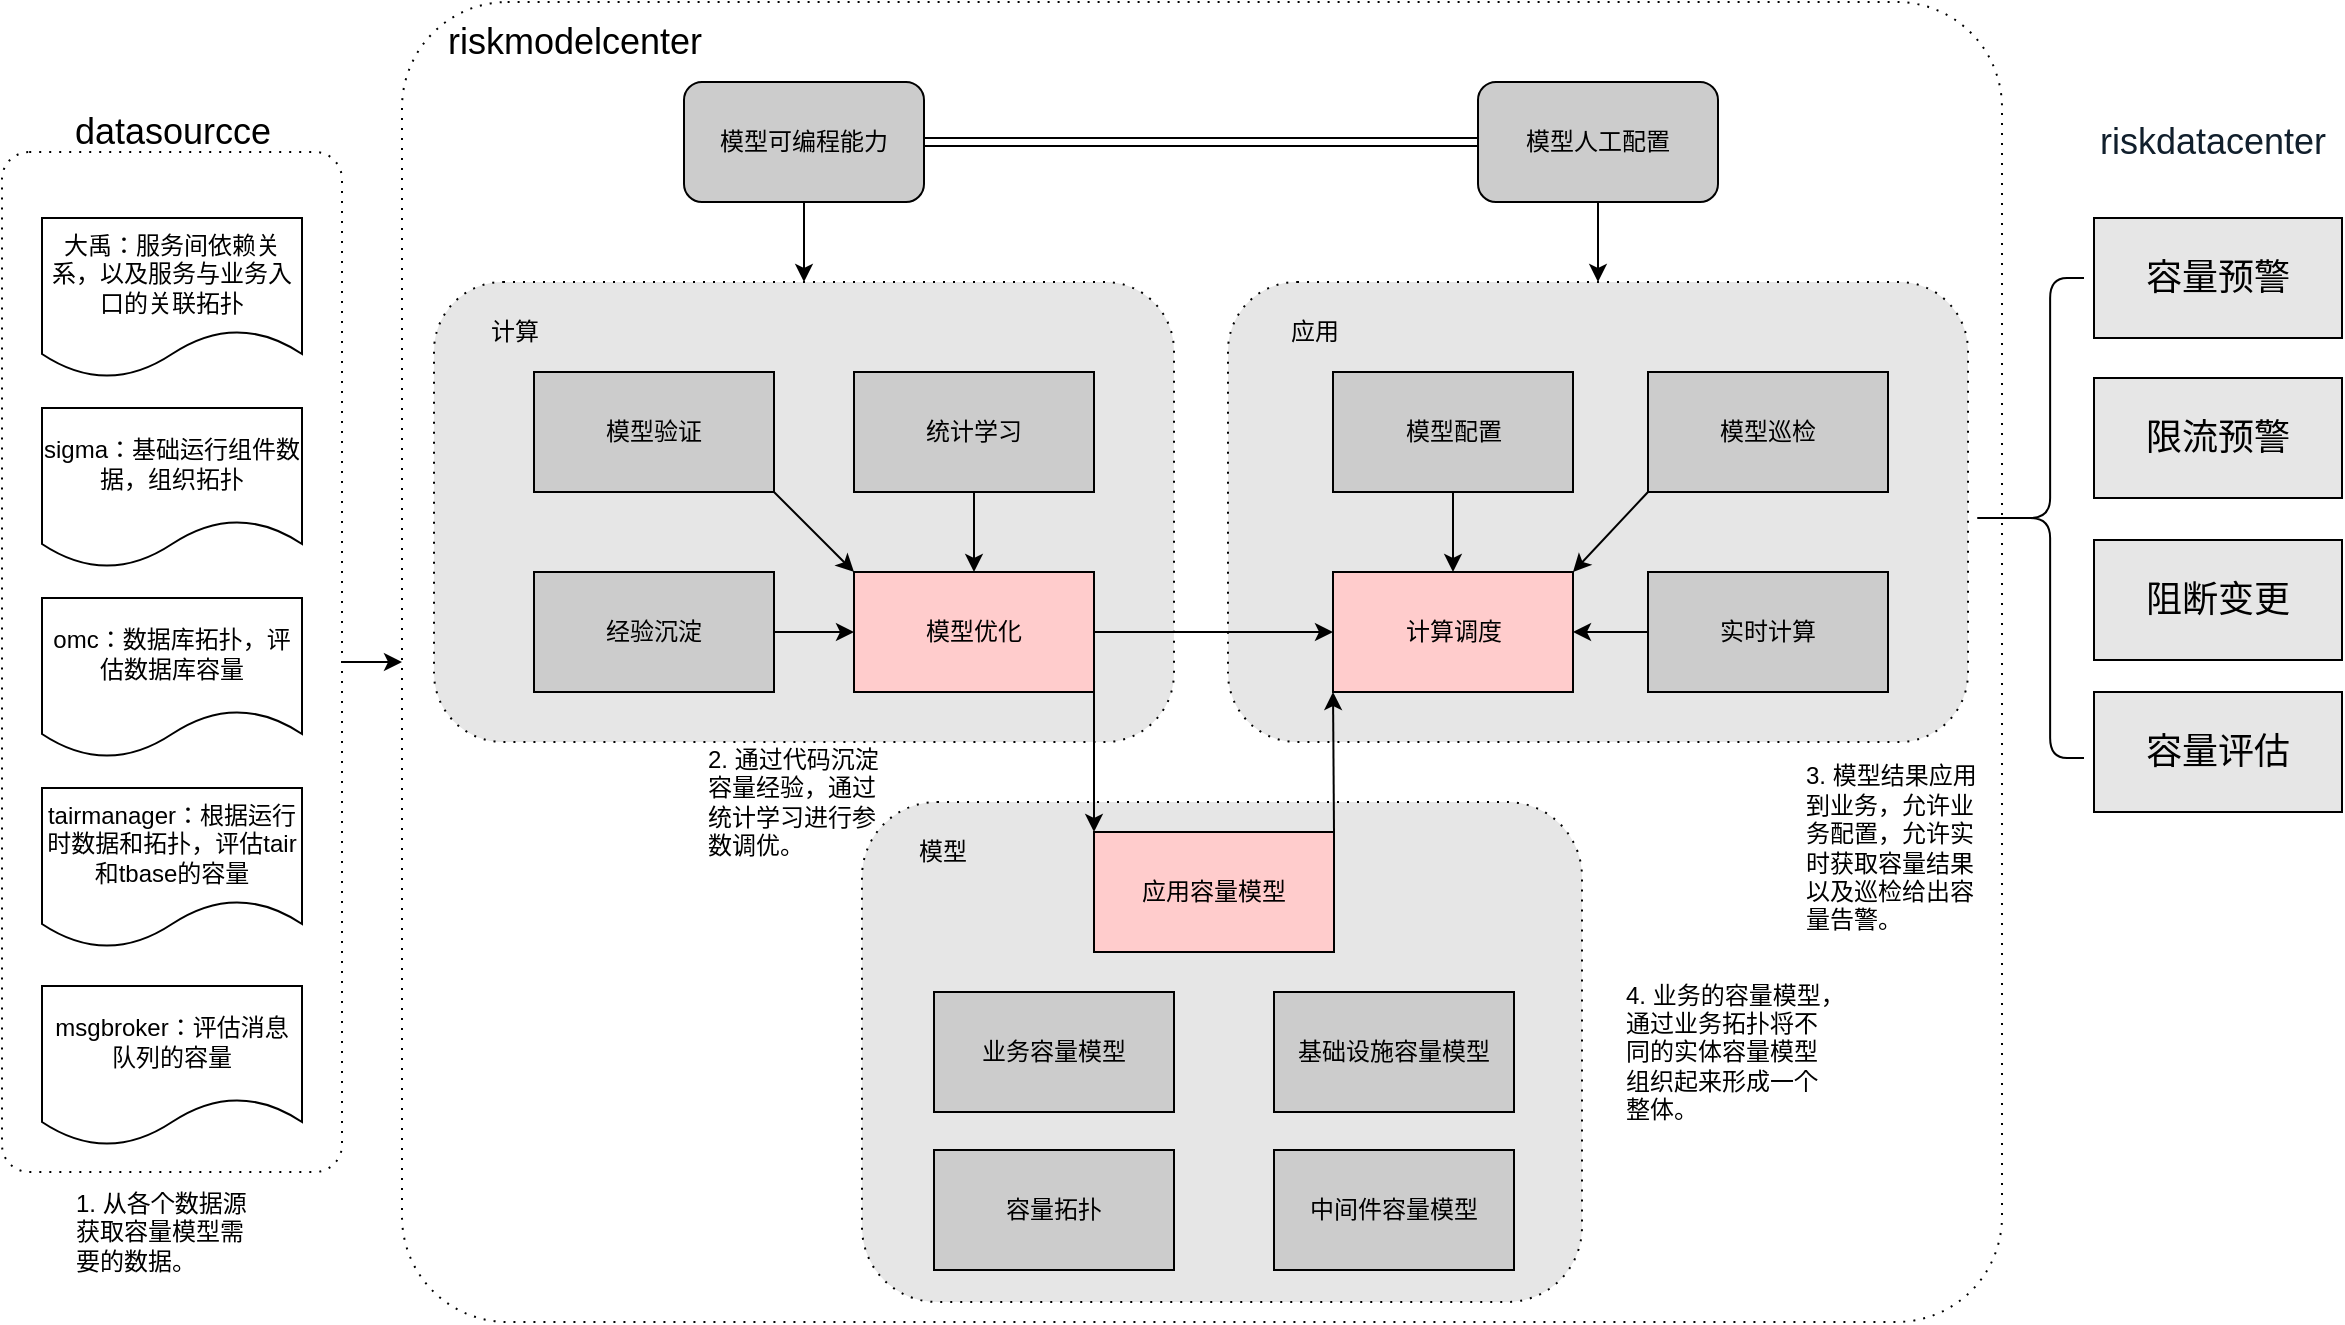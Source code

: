 <mxfile version="12.8.6" type="github">
  <diagram id="S2baGEIhiydIIQB_n-5w" name="Page-1">
    <mxGraphModel dx="1240" dy="691" grid="1" gridSize="10" guides="1" tooltips="1" connect="1" arrows="1" fold="1" page="1" pageScale="1" pageWidth="827" pageHeight="1169" math="0" shadow="0">
      <root>
        <mxCell id="0" />
        <mxCell id="1" parent="0" />
        <mxCell id="p-v2kpdENrO4g--GJPDw-201" style="edgeStyle=none;rounded=0;orthogonalLoop=1;jettySize=auto;html=1;exitX=1;exitY=0.5;exitDx=0;exitDy=0;entryX=0;entryY=0.5;entryDx=0;entryDy=0;fillColor=#CCCCCC;" edge="1" parent="1" source="p-v2kpdENrO4g--GJPDw-200" target="p-v2kpdENrO4g--GJPDw-145">
          <mxGeometry relative="1" as="geometry" />
        </mxCell>
        <mxCell id="p-v2kpdENrO4g--GJPDw-200" value="" style="shape=ext;rounded=1;html=1;whiteSpace=wrap;dashed=1;dashPattern=1 4;fillColor=#FFFFFF;align=left;arcSize=8;" vertex="1" parent="1">
          <mxGeometry x="90" y="915" width="170" height="510" as="geometry" />
        </mxCell>
        <mxCell id="p-v2kpdENrO4g--GJPDw-145" value="" style="shape=ext;rounded=1;html=1;whiteSpace=wrap;dashed=1;dashPattern=1 4;fillColor=#FFFFFF;align=left;arcSize=8;" vertex="1" parent="1">
          <mxGeometry x="290" y="840" width="800" height="660" as="geometry" />
        </mxCell>
        <mxCell id="p-v2kpdENrO4g--GJPDw-141" value="&amp;nbsp; &amp;nbsp;&lt;br&gt;&lt;br&gt;&lt;br&gt;&lt;br&gt;&lt;br&gt;" style="shape=ext;rounded=1;html=1;whiteSpace=wrap;dashed=1;dashPattern=1 4;fillColor=#E6E6E6;align=left;" vertex="1" parent="1">
          <mxGeometry x="520" y="1240" width="360" height="250" as="geometry" />
        </mxCell>
        <mxCell id="p-v2kpdENrO4g--GJPDw-142" value="" style="shape=ext;rounded=1;html=1;whiteSpace=wrap;dashed=1;dashPattern=1 4;fillColor=#E6E6E6;align=left;" vertex="1" parent="1">
          <mxGeometry x="306" y="980" width="370" height="230" as="geometry" />
        </mxCell>
        <mxCell id="p-v2kpdENrO4g--GJPDw-146" value="" style="shape=ext;rounded=1;html=1;whiteSpace=wrap;dashed=1;dashPattern=1 4;fillColor=#E6E6E6;align=left;" vertex="1" parent="1">
          <mxGeometry x="703" y="980" width="370" height="230" as="geometry" />
        </mxCell>
        <mxCell id="p-v2kpdENrO4g--GJPDw-180" style="rounded=0;orthogonalLoop=1;jettySize=auto;html=1;exitX=1;exitY=1;exitDx=0;exitDy=0;entryX=0;entryY=0;entryDx=0;entryDy=0;fillColor=#CCCCCC;" edge="1" parent="1" source="p-v2kpdENrO4g--GJPDw-148" target="p-v2kpdENrO4g--GJPDw-152">
          <mxGeometry relative="1" as="geometry" />
        </mxCell>
        <mxCell id="p-v2kpdENrO4g--GJPDw-148" value="模型验证" style="rounded=0;whiteSpace=wrap;html=1;fillColor=#CCCCCC;" vertex="1" parent="1">
          <mxGeometry x="356" y="1025" width="120" height="60" as="geometry" />
        </mxCell>
        <mxCell id="p-v2kpdENrO4g--GJPDw-181" style="edgeStyle=orthogonalEdgeStyle;rounded=0;orthogonalLoop=1;jettySize=auto;html=1;exitX=1;exitY=0.5;exitDx=0;exitDy=0;entryX=0;entryY=0.5;entryDx=0;entryDy=0;fillColor=#CCCCCC;" edge="1" parent="1" source="p-v2kpdENrO4g--GJPDw-150" target="p-v2kpdENrO4g--GJPDw-152">
          <mxGeometry relative="1" as="geometry" />
        </mxCell>
        <mxCell id="p-v2kpdENrO4g--GJPDw-150" value="经验沉淀" style="rounded=0;whiteSpace=wrap;html=1;fillColor=#CCCCCC;" vertex="1" parent="1">
          <mxGeometry x="356" y="1125" width="120" height="60" as="geometry" />
        </mxCell>
        <mxCell id="p-v2kpdENrO4g--GJPDw-187" style="edgeStyle=none;rounded=0;orthogonalLoop=1;jettySize=auto;html=1;exitX=1;exitY=0.5;exitDx=0;exitDy=0;entryX=0;entryY=0.5;entryDx=0;entryDy=0;fillColor=#CCCCCC;" edge="1" parent="1" source="p-v2kpdENrO4g--GJPDw-152" target="p-v2kpdENrO4g--GJPDw-155">
          <mxGeometry relative="1" as="geometry" />
        </mxCell>
        <mxCell id="p-v2kpdENrO4g--GJPDw-188" style="edgeStyle=none;rounded=0;orthogonalLoop=1;jettySize=auto;html=1;exitX=1;exitY=1;exitDx=0;exitDy=0;entryX=0;entryY=0;entryDx=0;entryDy=0;fillColor=#CCCCCC;" edge="1" parent="1" source="p-v2kpdENrO4g--GJPDw-152" target="p-v2kpdENrO4g--GJPDw-174">
          <mxGeometry relative="1" as="geometry" />
        </mxCell>
        <mxCell id="p-v2kpdENrO4g--GJPDw-152" value="模型优化" style="rounded=0;whiteSpace=wrap;html=1;fillColor=#FFCCCC;" vertex="1" parent="1">
          <mxGeometry x="516" y="1125" width="120" height="60" as="geometry" />
        </mxCell>
        <mxCell id="p-v2kpdENrO4g--GJPDw-153" value="业务容量模型" style="rounded=0;whiteSpace=wrap;html=1;fillColor=#CCCCCC;" vertex="1" parent="1">
          <mxGeometry x="556" y="1335" width="120" height="60" as="geometry" />
        </mxCell>
        <mxCell id="p-v2kpdENrO4g--GJPDw-155" value="计算调度" style="rounded=0;whiteSpace=wrap;html=1;fillColor=#FFCCCC;" vertex="1" parent="1">
          <mxGeometry x="755.5" y="1125" width="120" height="60" as="geometry" />
        </mxCell>
        <mxCell id="p-v2kpdENrO4g--GJPDw-184" style="edgeStyle=none;rounded=0;orthogonalLoop=1;jettySize=auto;html=1;exitX=0;exitY=1;exitDx=0;exitDy=0;entryX=1;entryY=0;entryDx=0;entryDy=0;fillColor=#CCCCCC;" edge="1" parent="1" source="p-v2kpdENrO4g--GJPDw-157" target="p-v2kpdENrO4g--GJPDw-155">
          <mxGeometry relative="1" as="geometry" />
        </mxCell>
        <mxCell id="p-v2kpdENrO4g--GJPDw-157" value="模型巡检" style="rounded=0;whiteSpace=wrap;html=1;fillColor=#CCCCCC;" vertex="1" parent="1">
          <mxGeometry x="913" y="1025" width="120" height="60" as="geometry" />
        </mxCell>
        <mxCell id="p-v2kpdENrO4g--GJPDw-158" value="中间件容量模型" style="rounded=0;whiteSpace=wrap;html=1;fillColor=#CCCCCC;" vertex="1" parent="1">
          <mxGeometry x="726" y="1414" width="120" height="60" as="geometry" />
        </mxCell>
        <mxCell id="p-v2kpdENrO4g--GJPDw-159" value="基础设施容量模型" style="rounded=0;whiteSpace=wrap;html=1;fillColor=#CCCCCC;" vertex="1" parent="1">
          <mxGeometry x="726" y="1335" width="120" height="60" as="geometry" />
        </mxCell>
        <mxCell id="p-v2kpdENrO4g--GJPDw-183" style="edgeStyle=none;rounded=0;orthogonalLoop=1;jettySize=auto;html=1;exitX=0;exitY=0.5;exitDx=0;exitDy=0;fillColor=#CCCCCC;" edge="1" parent="1" source="p-v2kpdENrO4g--GJPDw-161" target="p-v2kpdENrO4g--GJPDw-155">
          <mxGeometry relative="1" as="geometry" />
        </mxCell>
        <mxCell id="p-v2kpdENrO4g--GJPDw-161" value="实时计算" style="rounded=0;whiteSpace=wrap;html=1;fillColor=#CCCCCC;" vertex="1" parent="1">
          <mxGeometry x="913" y="1125" width="120" height="60" as="geometry" />
        </mxCell>
        <mxCell id="p-v2kpdENrO4g--GJPDw-182" style="edgeStyle=none;rounded=0;orthogonalLoop=1;jettySize=auto;html=1;exitX=0.5;exitY=1;exitDx=0;exitDy=0;entryX=0.5;entryY=0;entryDx=0;entryDy=0;fillColor=#CCCCCC;" edge="1" parent="1" source="p-v2kpdENrO4g--GJPDw-163" target="p-v2kpdENrO4g--GJPDw-155">
          <mxGeometry relative="1" as="geometry" />
        </mxCell>
        <mxCell id="p-v2kpdENrO4g--GJPDw-163" value="模型配置" style="rounded=0;whiteSpace=wrap;html=1;fillColor=#CCCCCC;" vertex="1" parent="1">
          <mxGeometry x="755.5" y="1025" width="120" height="60" as="geometry" />
        </mxCell>
        <mxCell id="p-v2kpdENrO4g--GJPDw-164" value="容量拓扑" style="rounded=0;whiteSpace=wrap;html=1;fillColor=#CCCCCC;" vertex="1" parent="1">
          <mxGeometry x="556" y="1414" width="120" height="60" as="geometry" />
        </mxCell>
        <mxCell id="p-v2kpdENrO4g--GJPDw-165" value="&lt;font style=&quot;font-size: 18px&quot;&gt;容量预警&lt;/font&gt;" style="rounded=0;whiteSpace=wrap;html=1;fillColor=#E6E6E6;" vertex="1" parent="1">
          <mxGeometry x="1136" y="948" width="124" height="60" as="geometry" />
        </mxCell>
        <mxCell id="p-v2kpdENrO4g--GJPDw-166" value="&lt;font style=&quot;font-size: 18px&quot;&gt;阻断变更&lt;/font&gt;" style="rounded=0;whiteSpace=wrap;html=1;fillColor=#E6E6E6;" vertex="1" parent="1">
          <mxGeometry x="1136" y="1109" width="124" height="60" as="geometry" />
        </mxCell>
        <mxCell id="p-v2kpdENrO4g--GJPDw-167" value="&lt;font style=&quot;font-size: 18px&quot;&gt;容量评估&lt;/font&gt;" style="rounded=0;whiteSpace=wrap;html=1;fillColor=#E6E6E6;" vertex="1" parent="1">
          <mxGeometry x="1136" y="1185" width="124" height="60" as="geometry" />
        </mxCell>
        <mxCell id="p-v2kpdENrO4g--GJPDw-168" value="大禹：服务间依赖关系，以及服务与业务入口的关联拓扑" style="shape=document;whiteSpace=wrap;html=1;boundedLbl=1;fillColor=#FFFFFF;align=center;" vertex="1" parent="1">
          <mxGeometry x="110" y="948" width="130" height="80" as="geometry" />
        </mxCell>
        <mxCell id="p-v2kpdENrO4g--GJPDw-169" value="sigma：基础运行组件数据，组织拓扑" style="shape=document;whiteSpace=wrap;html=1;boundedLbl=1;fillColor=#FFFFFF;" vertex="1" parent="1">
          <mxGeometry x="110" y="1043" width="130" height="80" as="geometry" />
        </mxCell>
        <mxCell id="p-v2kpdENrO4g--GJPDw-170" value="omc：数据库拓扑，评估数据库容量" style="shape=document;whiteSpace=wrap;html=1;boundedLbl=1;fillColor=#FFFFFF;" vertex="1" parent="1">
          <mxGeometry x="110" y="1138" width="130" height="80" as="geometry" />
        </mxCell>
        <mxCell id="p-v2kpdENrO4g--GJPDw-171" value="tairmanager：根据运行时数据和拓扑，评估tair和tbase的容量" style="shape=document;whiteSpace=wrap;html=1;boundedLbl=1;fillColor=#FFFFFF;" vertex="1" parent="1">
          <mxGeometry x="110" y="1233" width="130" height="80" as="geometry" />
        </mxCell>
        <mxCell id="p-v2kpdENrO4g--GJPDw-172" value="msgbroker：评估消息队列的容量" style="shape=document;whiteSpace=wrap;html=1;boundedLbl=1;fillColor=#FFFFFF;" vertex="1" parent="1">
          <mxGeometry x="110" y="1332" width="130" height="80" as="geometry" />
        </mxCell>
        <mxCell id="p-v2kpdENrO4g--GJPDw-173" value="计算" style="text;html=1;align=center;verticalAlign=middle;resizable=0;points=[];autosize=1;" vertex="1" parent="1">
          <mxGeometry x="326" y="995" width="40" height="20" as="geometry" />
        </mxCell>
        <mxCell id="p-v2kpdENrO4g--GJPDw-189" style="edgeStyle=none;rounded=0;orthogonalLoop=1;jettySize=auto;html=1;exitX=1;exitY=0;exitDx=0;exitDy=0;entryX=0;entryY=1;entryDx=0;entryDy=0;fillColor=#CCCCCC;" edge="1" parent="1" source="p-v2kpdENrO4g--GJPDw-174" target="p-v2kpdENrO4g--GJPDw-155">
          <mxGeometry relative="1" as="geometry" />
        </mxCell>
        <mxCell id="p-v2kpdENrO4g--GJPDw-174" value="应用容量模型" style="rounded=0;whiteSpace=wrap;html=1;fillColor=#FFCCCC;" vertex="1" parent="1">
          <mxGeometry x="636" y="1255" width="120" height="60" as="geometry" />
        </mxCell>
        <mxCell id="p-v2kpdENrO4g--GJPDw-175" value="" style="shape=curlyBracket;whiteSpace=wrap;html=1;rounded=1;strokeColor=#000000;fillColor=#000000;size=0.708;" vertex="1" parent="1">
          <mxGeometry x="1073" y="978" width="58" height="240" as="geometry" />
        </mxCell>
        <mxCell id="p-v2kpdENrO4g--GJPDw-176" value="应用" style="text;html=1;align=center;verticalAlign=middle;resizable=0;points=[];autosize=1;" vertex="1" parent="1">
          <mxGeometry x="726" y="995" width="40" height="20" as="geometry" />
        </mxCell>
        <mxCell id="p-v2kpdENrO4g--GJPDw-179" style="edgeStyle=orthogonalEdgeStyle;rounded=0;orthogonalLoop=1;jettySize=auto;html=1;exitX=0.5;exitY=1;exitDx=0;exitDy=0;entryX=0.5;entryY=0;entryDx=0;entryDy=0;fillColor=#CCCCCC;" edge="1" parent="1" source="p-v2kpdENrO4g--GJPDw-177" target="p-v2kpdENrO4g--GJPDw-152">
          <mxGeometry relative="1" as="geometry" />
        </mxCell>
        <mxCell id="p-v2kpdENrO4g--GJPDw-177" value="统计学习" style="rounded=0;whiteSpace=wrap;html=1;fillColor=#CCCCCC;" vertex="1" parent="1">
          <mxGeometry x="516" y="1025" width="120" height="60" as="geometry" />
        </mxCell>
        <mxCell id="p-v2kpdENrO4g--GJPDw-178" value="模型" style="text;html=1;align=center;verticalAlign=middle;resizable=0;points=[];autosize=1;" vertex="1" parent="1">
          <mxGeometry x="540" y="1255" width="40" height="20" as="geometry" />
        </mxCell>
        <mxCell id="p-v2kpdENrO4g--GJPDw-193" style="edgeStyle=none;rounded=0;orthogonalLoop=1;jettySize=auto;html=1;exitX=1;exitY=0.5;exitDx=0;exitDy=0;entryX=0;entryY=0.5;entryDx=0;entryDy=0;fillColor=#CCCCCC;shape=link;" edge="1" parent="1" source="p-v2kpdENrO4g--GJPDw-185" target="p-v2kpdENrO4g--GJPDw-186">
          <mxGeometry relative="1" as="geometry" />
        </mxCell>
        <mxCell id="p-v2kpdENrO4g--GJPDw-195" style="edgeStyle=none;rounded=0;orthogonalLoop=1;jettySize=auto;html=1;exitX=0.5;exitY=1;exitDx=0;exitDy=0;entryX=0.5;entryY=0;entryDx=0;entryDy=0;fillColor=#CCCCCC;" edge="1" parent="1" source="p-v2kpdENrO4g--GJPDw-185" target="p-v2kpdENrO4g--GJPDw-142">
          <mxGeometry relative="1" as="geometry" />
        </mxCell>
        <mxCell id="p-v2kpdENrO4g--GJPDw-185" value="&lt;span style=&quot;white-space: normal&quot;&gt;模型可编程能力&lt;/span&gt;" style="rounded=1;whiteSpace=wrap;html=1;fillColor=#CCCCCC;" vertex="1" parent="1">
          <mxGeometry x="431" y="880" width="120" height="60" as="geometry" />
        </mxCell>
        <mxCell id="p-v2kpdENrO4g--GJPDw-196" style="edgeStyle=none;rounded=0;orthogonalLoop=1;jettySize=auto;html=1;exitX=0.5;exitY=1;exitDx=0;exitDy=0;entryX=0.5;entryY=0;entryDx=0;entryDy=0;fillColor=#CCCCCC;" edge="1" parent="1" source="p-v2kpdENrO4g--GJPDw-186" target="p-v2kpdENrO4g--GJPDw-146">
          <mxGeometry relative="1" as="geometry" />
        </mxCell>
        <mxCell id="p-v2kpdENrO4g--GJPDw-186" value="模型人工配置" style="rounded=1;whiteSpace=wrap;html=1;fillColor=#CCCCCC;" vertex="1" parent="1">
          <mxGeometry x="828" y="880" width="120" height="60" as="geometry" />
        </mxCell>
        <mxCell id="p-v2kpdENrO4g--GJPDw-192" value="&lt;span style=&quot;color: rgb(17 , 31 , 44) ; text-align: left ; white-space: pre-wrap ; background-color: rgb(255 , 255 , 255)&quot;&gt;&lt;font style=&quot;font-size: 18px&quot;&gt;riskdatacenter&lt;/font&gt;&lt;/span&gt;" style="text;html=1;align=center;verticalAlign=middle;resizable=0;points=[];autosize=1;" vertex="1" parent="1">
          <mxGeometry x="1130" y="900" width="130" height="20" as="geometry" />
        </mxCell>
        <mxCell id="p-v2kpdENrO4g--GJPDw-203" value="&lt;font style=&quot;font-size: 18px&quot;&gt;riskmodelcenter&lt;/font&gt;" style="text;html=1;align=center;verticalAlign=middle;resizable=0;points=[];autosize=1;" vertex="1" parent="1">
          <mxGeometry x="306" y="850" width="140" height="20" as="geometry" />
        </mxCell>
        <mxCell id="p-v2kpdENrO4g--GJPDw-204" value="&lt;font style=&quot;font-size: 18px&quot;&gt;datasourcce&lt;/font&gt;" style="text;html=1;align=center;verticalAlign=middle;resizable=0;points=[];autosize=1;" vertex="1" parent="1">
          <mxGeometry x="120" y="895" width="110" height="20" as="geometry" />
        </mxCell>
        <mxCell id="p-v2kpdENrO4g--GJPDw-205" value="1. 从各个数据源&lt;br&gt;获取容量模型需&lt;br&gt;要的数据。" style="text;html=1;align=left;verticalAlign=middle;resizable=0;points=[];autosize=1;" vertex="1" parent="1">
          <mxGeometry x="125" y="1430" width="100" height="50" as="geometry" />
        </mxCell>
        <mxCell id="p-v2kpdENrO4g--GJPDw-206" value="2. 通过代码沉淀&lt;br&gt;容量经验，通过&lt;br&gt;统计学习进行参&lt;br&gt;数调优。" style="text;html=1;align=left;verticalAlign=middle;resizable=0;points=[];autosize=1;" vertex="1" parent="1">
          <mxGeometry x="441" y="1210" width="100" height="60" as="geometry" />
        </mxCell>
        <mxCell id="p-v2kpdENrO4g--GJPDw-207" value="3. 模型结果应用&lt;br&gt;到业务，允许业&lt;br&gt;务配置，允许实&lt;br&gt;时获取容量结果&lt;br&gt;以及巡检给出容&lt;br&gt;量告警。" style="text;html=1;align=left;verticalAlign=middle;resizable=0;points=[];autosize=1;" vertex="1" parent="1">
          <mxGeometry x="990" y="1218" width="100" height="90" as="geometry" />
        </mxCell>
        <mxCell id="p-v2kpdENrO4g--GJPDw-208" value="4. 业务的容量模型，&lt;br&gt;通过业务拓扑将不&lt;br&gt;同的实体容量模型&lt;br&gt;组织起来形成一个&lt;br&gt;整体。" style="text;html=1;align=left;verticalAlign=middle;resizable=0;points=[];autosize=1;" vertex="1" parent="1">
          <mxGeometry x="900" y="1325" width="120" height="80" as="geometry" />
        </mxCell>
        <mxCell id="p-v2kpdENrO4g--GJPDw-211" value="&lt;font style=&quot;font-size: 18px&quot;&gt;限流预警&lt;/font&gt;" style="rounded=0;whiteSpace=wrap;html=1;fillColor=#E6E6E6;" vertex="1" parent="1">
          <mxGeometry x="1136" y="1028" width="124" height="60" as="geometry" />
        </mxCell>
      </root>
    </mxGraphModel>
  </diagram>
</mxfile>
